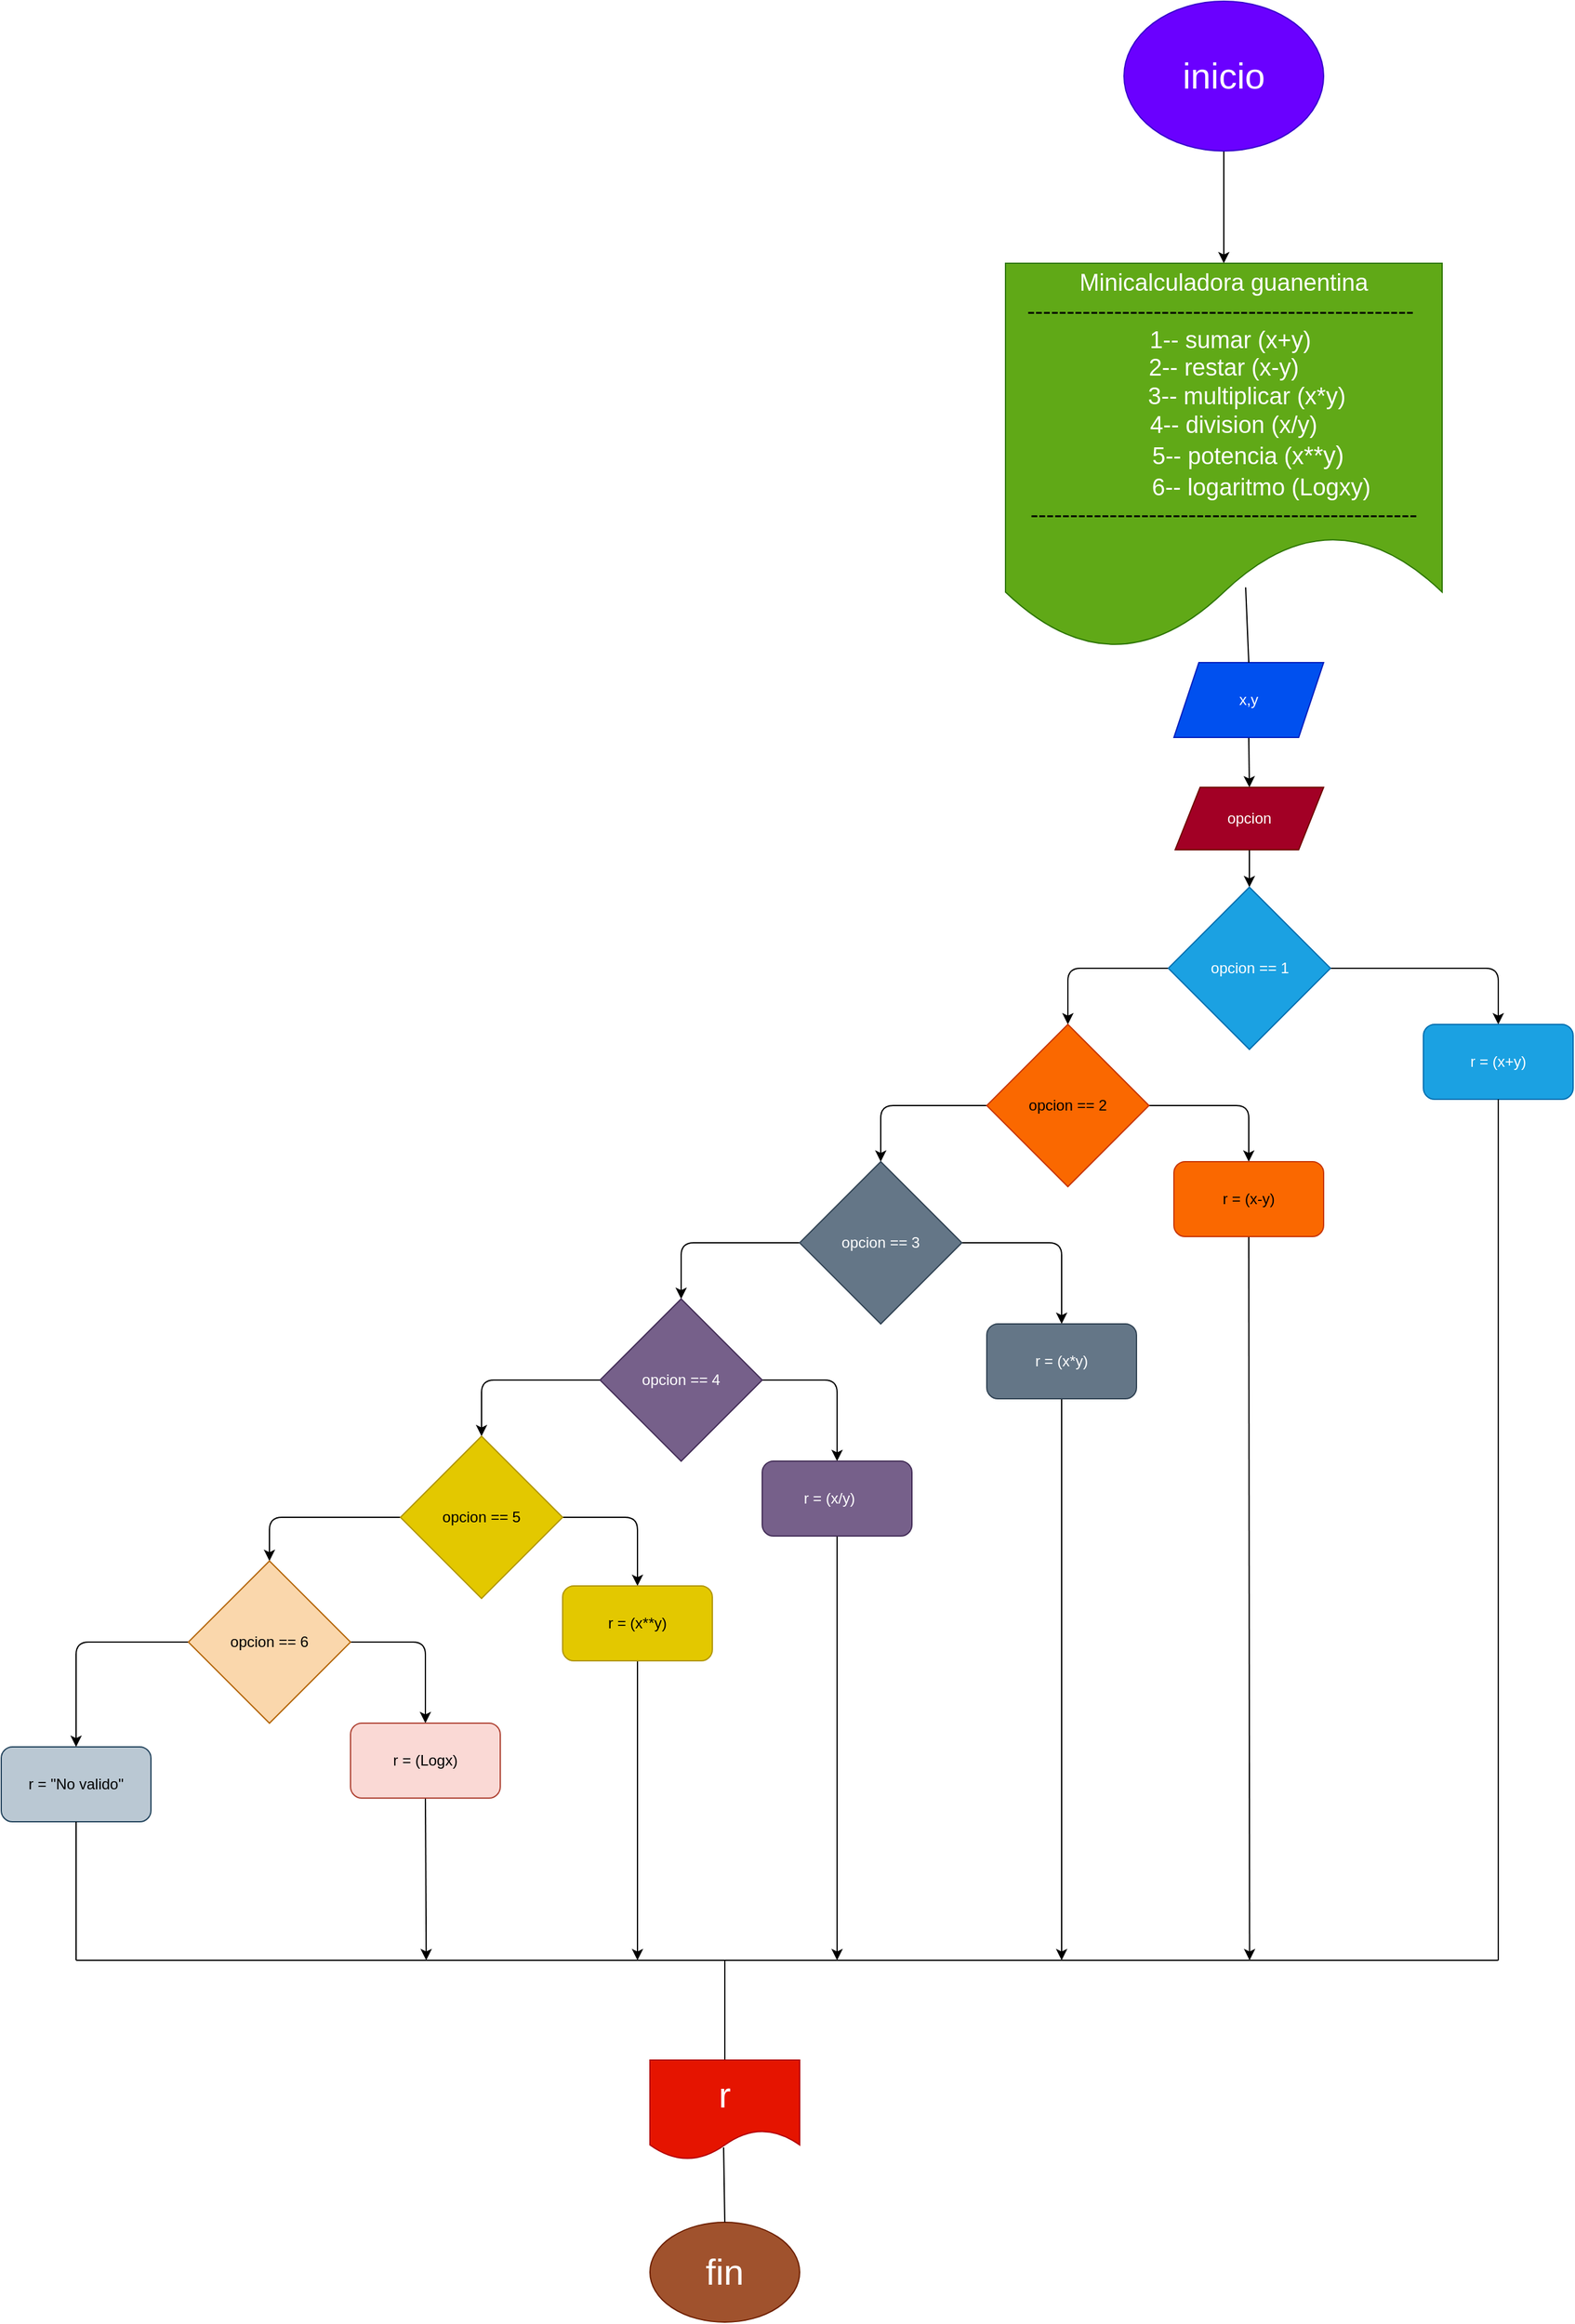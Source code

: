 <mxfile>
    <diagram id="mHrCDbUPQbT_21aBiKJM" name="Página-1">
        <mxGraphModel dx="1390" dy="1630" grid="1" gridSize="10" guides="1" tooltips="1" connect="1" arrows="1" fold="1" page="1" pageScale="1" pageWidth="827" pageHeight="1169" math="0" shadow="0">
            <root>
                <mxCell id="0"/>
                <mxCell id="1" parent="0"/>
                <mxCell id="4" style="edgeStyle=none;html=1;exitX=0.5;exitY=1;exitDx=0;exitDy=0;entryX=0.5;entryY=0;entryDx=0;entryDy=0;" parent="1" source="2" target="3" edge="1">
                    <mxGeometry relative="1" as="geometry"/>
                </mxCell>
                <mxCell id="2" value="&lt;font style=&quot;font-size: 29px;&quot;&gt;inicio&lt;/font&gt;" style="ellipse;whiteSpace=wrap;html=1;fillColor=#6a00ff;fontColor=#ffffff;strokeColor=#3700CC;" parent="1" vertex="1">
                    <mxGeometry x="320" y="-290" width="160" height="120" as="geometry"/>
                </mxCell>
                <mxCell id="3" value="&lt;font style=&quot;&quot;&gt;&lt;span style=&quot;font-size: 19px;&quot;&gt;Minicalculadora guanentina&lt;/span&gt;&lt;br&gt;&lt;span style=&quot;font-size: 19px;&quot;&gt;&lt;font color=&quot;#000000&quot;&gt;-------------------------------------------------&amp;nbsp;&lt;/font&gt;&lt;/span&gt;&lt;br&gt;&lt;span style=&quot;font-size: 19px;&quot;&gt;&amp;nbsp; 1-- sumar (x+y)&lt;br&gt;&lt;/span&gt;&lt;span style=&quot;font-size: 19px;&quot;&gt;2-- restar (x-y)&lt;/span&gt;&lt;br&gt;&lt;span style=&quot;font-size: 19px;&quot;&gt;&amp;nbsp; &amp;nbsp; &amp;nbsp; &amp;nbsp;3-- multiplicar (x*y)&lt;br&gt;&lt;/span&gt;&lt;span style=&quot;font-size: 19px;&quot;&gt;&amp;nbsp; &amp;nbsp;4-- division (x/y)&lt;/span&gt;&lt;br&gt;&lt;div style=&quot;text-align: left;&quot;&gt;&lt;span style=&quot;background-color: initial;&quot;&gt;&lt;span style=&quot;font-size: 19px;&quot;&gt;&amp;nbsp; &amp;nbsp; &amp;nbsp; &amp;nbsp; &amp;nbsp; &amp;nbsp; &amp;nbsp; &amp;nbsp; &amp;nbsp; &amp;nbsp;5-- potencia (x&lt;/span&gt;&lt;font face=&quot;Google Sans, Arial, sans-serif&quot;&gt;&lt;span style=&quot;font-size: 20px;&quot;&gt;**y)&lt;/span&gt;&lt;/font&gt;&lt;/span&gt;&lt;/div&gt;&lt;div style=&quot;text-align: left;&quot;&gt;&lt;span style=&quot;background-color: initial;&quot;&gt;&lt;font face=&quot;Google Sans, Arial, sans-serif&quot;&gt;&lt;span style=&quot;font-size: 20px;&quot;&gt;&amp;nbsp; &amp;nbsp; &amp;nbsp; &amp;nbsp; &amp;nbsp; &amp;nbsp; &amp;nbsp; &amp;nbsp; &amp;nbsp; &lt;/span&gt;&lt;/font&gt;&lt;span style=&quot;font-size: 19px;&quot;&gt;6-- logaritmo (Logxy)&lt;/span&gt;&lt;/span&gt;&lt;/div&gt;&lt;span style=&quot;font-size: 19px;&quot;&gt;&lt;font color=&quot;#000000&quot;&gt;-------------------------------------------------&lt;/font&gt;&lt;/span&gt;&lt;/font&gt;" style="shape=document;whiteSpace=wrap;html=1;boundedLbl=1;fillColor=#60a917;fontColor=#ffffff;strokeColor=#2D7600;" parent="1" vertex="1">
                    <mxGeometry x="225" y="-80" width="350" height="310" as="geometry"/>
                </mxCell>
                <mxCell id="8" style="edgeStyle=none;html=1;exitX=0.5;exitY=1;exitDx=0;exitDy=0;entryX=0.5;entryY=0;entryDx=0;entryDy=0;" parent="1" source="5" target="7" edge="1">
                    <mxGeometry relative="1" as="geometry"/>
                </mxCell>
                <mxCell id="5" value="x,y" style="shape=parallelogram;perimeter=parallelogramPerimeter;whiteSpace=wrap;html=1;fixedSize=1;fillColor=#0050ef;fontColor=#ffffff;strokeColor=#001DBC;" parent="1" vertex="1">
                    <mxGeometry x="360" y="240" width="120" height="60" as="geometry"/>
                </mxCell>
                <mxCell id="6" value="" style="endArrow=none;html=1;entryX=0.55;entryY=0.838;entryDx=0;entryDy=0;entryPerimeter=0;exitX=0.5;exitY=0;exitDx=0;exitDy=0;" parent="1" source="5" target="3" edge="1">
                    <mxGeometry width="50" height="50" relative="1" as="geometry">
                        <mxPoint x="265" y="280" as="sourcePoint"/>
                        <mxPoint x="315" y="230" as="targetPoint"/>
                    </mxGeometry>
                </mxCell>
                <mxCell id="10" value="" style="edgeStyle=none;html=1;" parent="1" source="7" target="9" edge="1">
                    <mxGeometry relative="1" as="geometry"/>
                </mxCell>
                <mxCell id="7" value="opcion" style="shape=parallelogram;perimeter=parallelogramPerimeter;whiteSpace=wrap;html=1;fixedSize=1;fillColor=#a20025;fontColor=#ffffff;strokeColor=#6F0000;" parent="1" vertex="1">
                    <mxGeometry x="361" y="340" width="119" height="50" as="geometry"/>
                </mxCell>
                <mxCell id="12" style="edgeStyle=none;html=1;exitX=1;exitY=0.5;exitDx=0;exitDy=0;entryX=0.5;entryY=0;entryDx=0;entryDy=0;" parent="1" source="9" target="11" edge="1">
                    <mxGeometry relative="1" as="geometry">
                        <mxPoint x="530" y="500" as="targetPoint"/>
                        <Array as="points">
                            <mxPoint x="620" y="485"/>
                        </Array>
                    </mxGeometry>
                </mxCell>
                <mxCell id="14" style="edgeStyle=none;html=1;exitX=0;exitY=0.5;exitDx=0;exitDy=0;entryX=0.5;entryY=0;entryDx=0;entryDy=0;" parent="1" source="9" target="128" edge="1">
                    <mxGeometry relative="1" as="geometry">
                        <mxPoint x="240" y="610" as="targetPoint"/>
                        <Array as="points">
                            <mxPoint x="275" y="485"/>
                        </Array>
                    </mxGeometry>
                </mxCell>
                <mxCell id="9" value="opcion == 1" style="rhombus;whiteSpace=wrap;html=1;fillColor=#1ba1e2;fontColor=#ffffff;strokeColor=#006EAF;" parent="1" vertex="1">
                    <mxGeometry x="355.5" y="420" width="130" height="130" as="geometry"/>
                </mxCell>
                <mxCell id="11" value="r = (x+y)" style="rounded=1;whiteSpace=wrap;html=1;fillColor=#1ba1e2;fontColor=#ffffff;strokeColor=#006EAF;" parent="1" vertex="1">
                    <mxGeometry x="560" y="530" width="120" height="60" as="geometry"/>
                </mxCell>
                <mxCell id="130" style="edgeStyle=none;html=1;exitX=1;exitY=0.5;exitDx=0;exitDy=0;entryX=0.5;entryY=0;entryDx=0;entryDy=0;" parent="1" source="128" target="129" edge="1">
                    <mxGeometry relative="1" as="geometry">
                        <mxPoint x="430" y="520" as="targetPoint"/>
                        <Array as="points">
                            <mxPoint x="420" y="595"/>
                        </Array>
                    </mxGeometry>
                </mxCell>
                <mxCell id="132" value="" style="edgeStyle=none;html=1;entryX=0.5;entryY=0;entryDx=0;entryDy=0;" parent="1" source="128" target="131" edge="1">
                    <mxGeometry relative="1" as="geometry">
                        <Array as="points">
                            <mxPoint x="125" y="595"/>
                        </Array>
                    </mxGeometry>
                </mxCell>
                <mxCell id="128" value="opcion == 2" style="rhombus;whiteSpace=wrap;html=1;fillColor=#fa6800;fontColor=#000000;strokeColor=#C73500;" parent="1" vertex="1">
                    <mxGeometry x="210" y="530" width="130" height="130" as="geometry"/>
                </mxCell>
                <mxCell id="165" style="edgeStyle=none;html=1;exitX=0.5;exitY=1;exitDx=0;exitDy=0;fontSize=29;fontColor=#000000;" edge="1" parent="1" source="129">
                    <mxGeometry relative="1" as="geometry">
                        <mxPoint x="420.667" y="1280" as="targetPoint"/>
                    </mxGeometry>
                </mxCell>
                <mxCell id="129" value="r = (x-y)" style="rounded=1;whiteSpace=wrap;html=1;fillColor=#fa6800;fontColor=#000000;strokeColor=#C73500;" parent="1" vertex="1">
                    <mxGeometry x="360" y="640" width="120" height="60" as="geometry"/>
                </mxCell>
                <mxCell id="134" style="edgeStyle=none;html=1;exitX=1;exitY=0.5;exitDx=0;exitDy=0;entryX=0.5;entryY=0;entryDx=0;entryDy=0;" parent="1" source="131" target="133" edge="1">
                    <mxGeometry relative="1" as="geometry">
                        <mxPoint x="320" y="615" as="targetPoint"/>
                        <Array as="points">
                            <mxPoint x="270" y="705"/>
                        </Array>
                    </mxGeometry>
                </mxCell>
                <mxCell id="138" value="" style="edgeStyle=none;html=1;entryX=0.5;entryY=0;entryDx=0;entryDy=0;" parent="1" source="131" target="137" edge="1">
                    <mxGeometry relative="1" as="geometry">
                        <Array as="points">
                            <mxPoint x="-35" y="705"/>
                        </Array>
                    </mxGeometry>
                </mxCell>
                <mxCell id="131" value="opcion == 3" style="rhombus;whiteSpace=wrap;html=1;fillColor=#647687;fontColor=#ffffff;strokeColor=#314354;" parent="1" vertex="1">
                    <mxGeometry x="60" y="640" width="130" height="130" as="geometry"/>
                </mxCell>
                <mxCell id="166" style="edgeStyle=none;html=1;exitX=0.5;exitY=1;exitDx=0;exitDy=0;fontSize=29;fontColor=#000000;" edge="1" parent="1" source="133">
                    <mxGeometry relative="1" as="geometry">
                        <mxPoint x="270" y="1280" as="targetPoint"/>
                    </mxGeometry>
                </mxCell>
                <mxCell id="133" value="r = (x*y)" style="rounded=1;whiteSpace=wrap;html=1;fillColor=#647687;fontColor=#ffffff;strokeColor=#314354;" parent="1" vertex="1">
                    <mxGeometry x="210" y="770" width="120" height="60" as="geometry"/>
                </mxCell>
                <mxCell id="141" style="edgeStyle=none;html=1;exitX=1;exitY=0.5;exitDx=0;exitDy=0;entryX=0.5;entryY=0;entryDx=0;entryDy=0;" parent="1" source="137" target="140" edge="1">
                    <mxGeometry relative="1" as="geometry">
                        <mxPoint x="170" y="820" as="targetPoint"/>
                        <Array as="points">
                            <mxPoint x="90" y="815"/>
                        </Array>
                    </mxGeometry>
                </mxCell>
                <mxCell id="143" value="" style="edgeStyle=none;html=1;entryX=0.5;entryY=0;entryDx=0;entryDy=0;" parent="1" source="137" target="144" edge="1">
                    <mxGeometry relative="1" as="geometry">
                        <mxPoint x="-202.5" y="870" as="targetPoint"/>
                        <Array as="points">
                            <mxPoint x="-195" y="815"/>
                        </Array>
                    </mxGeometry>
                </mxCell>
                <mxCell id="137" value="opcion == 4" style="rhombus;whiteSpace=wrap;html=1;fillColor=#76608a;fontColor=#ffffff;strokeColor=#432D57;" parent="1" vertex="1">
                    <mxGeometry x="-100" y="750" width="130" height="130" as="geometry"/>
                </mxCell>
                <mxCell id="167" style="edgeStyle=none;html=1;exitX=0.5;exitY=1;exitDx=0;exitDy=0;fontSize=29;fontColor=#000000;" edge="1" parent="1" source="140">
                    <mxGeometry relative="1" as="geometry">
                        <mxPoint x="90" y="1280" as="targetPoint"/>
                    </mxGeometry>
                </mxCell>
                <mxCell id="140" value="r = (x/y)&lt;span style=&quot;white-space: pre;&quot;&gt;&#9;&lt;/span&gt;" style="rounded=1;whiteSpace=wrap;html=1;fillColor=#76608a;fontColor=#ffffff;strokeColor=#432D57;" parent="1" vertex="1">
                    <mxGeometry x="30" y="880" width="120" height="60" as="geometry"/>
                </mxCell>
                <mxCell id="146" style="edgeStyle=none;html=1;exitX=1;exitY=0.5;exitDx=0;exitDy=0;entryX=0.5;entryY=0;entryDx=0;entryDy=0;" parent="1" source="144" target="145" edge="1">
                    <mxGeometry relative="1" as="geometry">
                        <mxPoint x="-30" y="925" as="targetPoint"/>
                        <Array as="points">
                            <mxPoint x="-70" y="925"/>
                        </Array>
                    </mxGeometry>
                </mxCell>
                <mxCell id="148" style="edgeStyle=none;html=1;entryX=0.5;entryY=0;entryDx=0;entryDy=0;" edge="1" parent="1" source="144" target="147">
                    <mxGeometry relative="1" as="geometry">
                        <mxPoint x="-410" y="925" as="targetPoint"/>
                        <Array as="points">
                            <mxPoint x="-365" y="925"/>
                        </Array>
                    </mxGeometry>
                </mxCell>
                <mxCell id="144" value="opcion == 5" style="rhombus;whiteSpace=wrap;html=1;fillColor=#e3c800;fontColor=#000000;strokeColor=#B09500;" parent="1" vertex="1">
                    <mxGeometry x="-260" y="860" width="130" height="130" as="geometry"/>
                </mxCell>
                <mxCell id="168" style="edgeStyle=none;html=1;exitX=0.5;exitY=1;exitDx=0;exitDy=0;fontSize=29;fontColor=#000000;" edge="1" parent="1" source="145">
                    <mxGeometry relative="1" as="geometry">
                        <mxPoint x="-70" y="1280" as="targetPoint"/>
                    </mxGeometry>
                </mxCell>
                <mxCell id="145" value="r = (x**y)" style="rounded=1;whiteSpace=wrap;html=1;fillColor=#e3c800;fontColor=#000000;strokeColor=#B09500;" parent="1" vertex="1">
                    <mxGeometry x="-130" y="980" width="120" height="60" as="geometry"/>
                </mxCell>
                <mxCell id="152" style="edgeStyle=none;html=1;exitX=1;exitY=0.5;exitDx=0;exitDy=0;entryX=0.5;entryY=0;entryDx=0;entryDy=0;" edge="1" parent="1" source="147" target="151">
                    <mxGeometry relative="1" as="geometry">
                        <mxPoint x="-190" y="1025" as="targetPoint"/>
                        <Array as="points">
                            <mxPoint x="-240" y="1025"/>
                        </Array>
                    </mxGeometry>
                </mxCell>
                <mxCell id="155" style="edgeStyle=none;html=1;exitX=0;exitY=0.5;exitDx=0;exitDy=0;entryX=0.5;entryY=0;entryDx=0;entryDy=0;" edge="1" parent="1" source="147" target="154">
                    <mxGeometry relative="1" as="geometry">
                        <mxPoint x="-530" y="1025" as="targetPoint"/>
                        <Array as="points">
                            <mxPoint x="-520" y="1025"/>
                        </Array>
                    </mxGeometry>
                </mxCell>
                <mxCell id="147" value="opcion == 6" style="rhombus;whiteSpace=wrap;html=1;fillColor=#fad7ac;strokeColor=#b46504;fontColor=#000000;" parent="1" vertex="1">
                    <mxGeometry x="-430" y="960" width="130" height="130" as="geometry"/>
                </mxCell>
                <mxCell id="169" style="edgeStyle=none;html=1;exitX=0.5;exitY=1;exitDx=0;exitDy=0;fontSize=29;fontColor=#000000;" edge="1" parent="1" source="151">
                    <mxGeometry relative="1" as="geometry">
                        <mxPoint x="-239.333" y="1280" as="targetPoint"/>
                    </mxGeometry>
                </mxCell>
                <mxCell id="151" value="r = (Logx)" style="rounded=1;whiteSpace=wrap;html=1;fillColor=#fad9d5;strokeColor=#ae4132;fontColor=#000000;" vertex="1" parent="1">
                    <mxGeometry x="-300" y="1090" width="120" height="60" as="geometry"/>
                </mxCell>
                <mxCell id="154" value="r = &quot;No valido&quot;" style="rounded=1;whiteSpace=wrap;html=1;fillColor=#bac8d3;strokeColor=#23445d;fontColor=#000000;" vertex="1" parent="1">
                    <mxGeometry x="-580" y="1109" width="120" height="60" as="geometry"/>
                </mxCell>
                <mxCell id="159" value="" style="endArrow=none;html=1;entryX=0.5;entryY=1;entryDx=0;entryDy=0;" edge="1" parent="1" target="154">
                    <mxGeometry width="50" height="50" relative="1" as="geometry">
                        <mxPoint x="-520" y="1280" as="sourcePoint"/>
                        <mxPoint x="-495" y="1200" as="targetPoint"/>
                    </mxGeometry>
                </mxCell>
                <mxCell id="160" value="" style="endArrow=none;html=1;entryX=0.5;entryY=1;entryDx=0;entryDy=0;" edge="1" parent="1" target="11">
                    <mxGeometry width="50" height="50" relative="1" as="geometry">
                        <mxPoint x="620" y="1280" as="sourcePoint"/>
                        <mxPoint x="640" y="630" as="targetPoint"/>
                    </mxGeometry>
                </mxCell>
                <mxCell id="161" value="" style="endArrow=none;html=1;" edge="1" parent="1">
                    <mxGeometry width="50" height="50" relative="1" as="geometry">
                        <mxPoint x="-520" y="1280" as="sourcePoint"/>
                        <mxPoint y="1280" as="targetPoint"/>
                    </mxGeometry>
                </mxCell>
                <mxCell id="162" value="" style="endArrow=none;html=1;" edge="1" parent="1">
                    <mxGeometry width="50" height="50" relative="1" as="geometry">
                        <mxPoint x="-10" y="1280" as="sourcePoint"/>
                        <mxPoint x="620" y="1280" as="targetPoint"/>
                    </mxGeometry>
                </mxCell>
                <mxCell id="170" value="" style="endArrow=none;html=1;fontSize=29;fontColor=#000000;exitX=0.5;exitY=0;exitDx=0;exitDy=0;" edge="1" parent="1" source="172">
                    <mxGeometry width="50" height="50" relative="1" as="geometry">
                        <mxPoint y="1400" as="sourcePoint"/>
                        <mxPoint y="1280" as="targetPoint"/>
                    </mxGeometry>
                </mxCell>
                <mxCell id="172" value="r" style="shape=document;whiteSpace=wrap;html=1;boundedLbl=1;labelBackgroundColor=none;fontSize=29;fontColor=#ffffff;fillColor=#e51400;strokeColor=#B20000;" vertex="1" parent="1">
                    <mxGeometry x="-60" y="1360" width="120" height="80" as="geometry"/>
                </mxCell>
                <mxCell id="173" value="fin" style="ellipse;whiteSpace=wrap;html=1;labelBackgroundColor=none;fontSize=29;fontColor=#ffffff;fillColor=#a0522d;strokeColor=#6D1F00;" vertex="1" parent="1">
                    <mxGeometry x="-60" y="1490" width="120" height="80" as="geometry"/>
                </mxCell>
                <mxCell id="175" value="" style="endArrow=none;html=1;fontSize=29;fontColor=#000000;entryX=0.492;entryY=0.875;entryDx=0;entryDy=0;entryPerimeter=0;exitX=0.5;exitY=0;exitDx=0;exitDy=0;" edge="1" parent="1" source="173" target="172">
                    <mxGeometry width="50" height="50" relative="1" as="geometry">
                        <mxPoint x="70" y="1500" as="sourcePoint"/>
                        <mxPoint x="120" y="1450" as="targetPoint"/>
                    </mxGeometry>
                </mxCell>
            </root>
        </mxGraphModel>
    </diagram>
</mxfile>